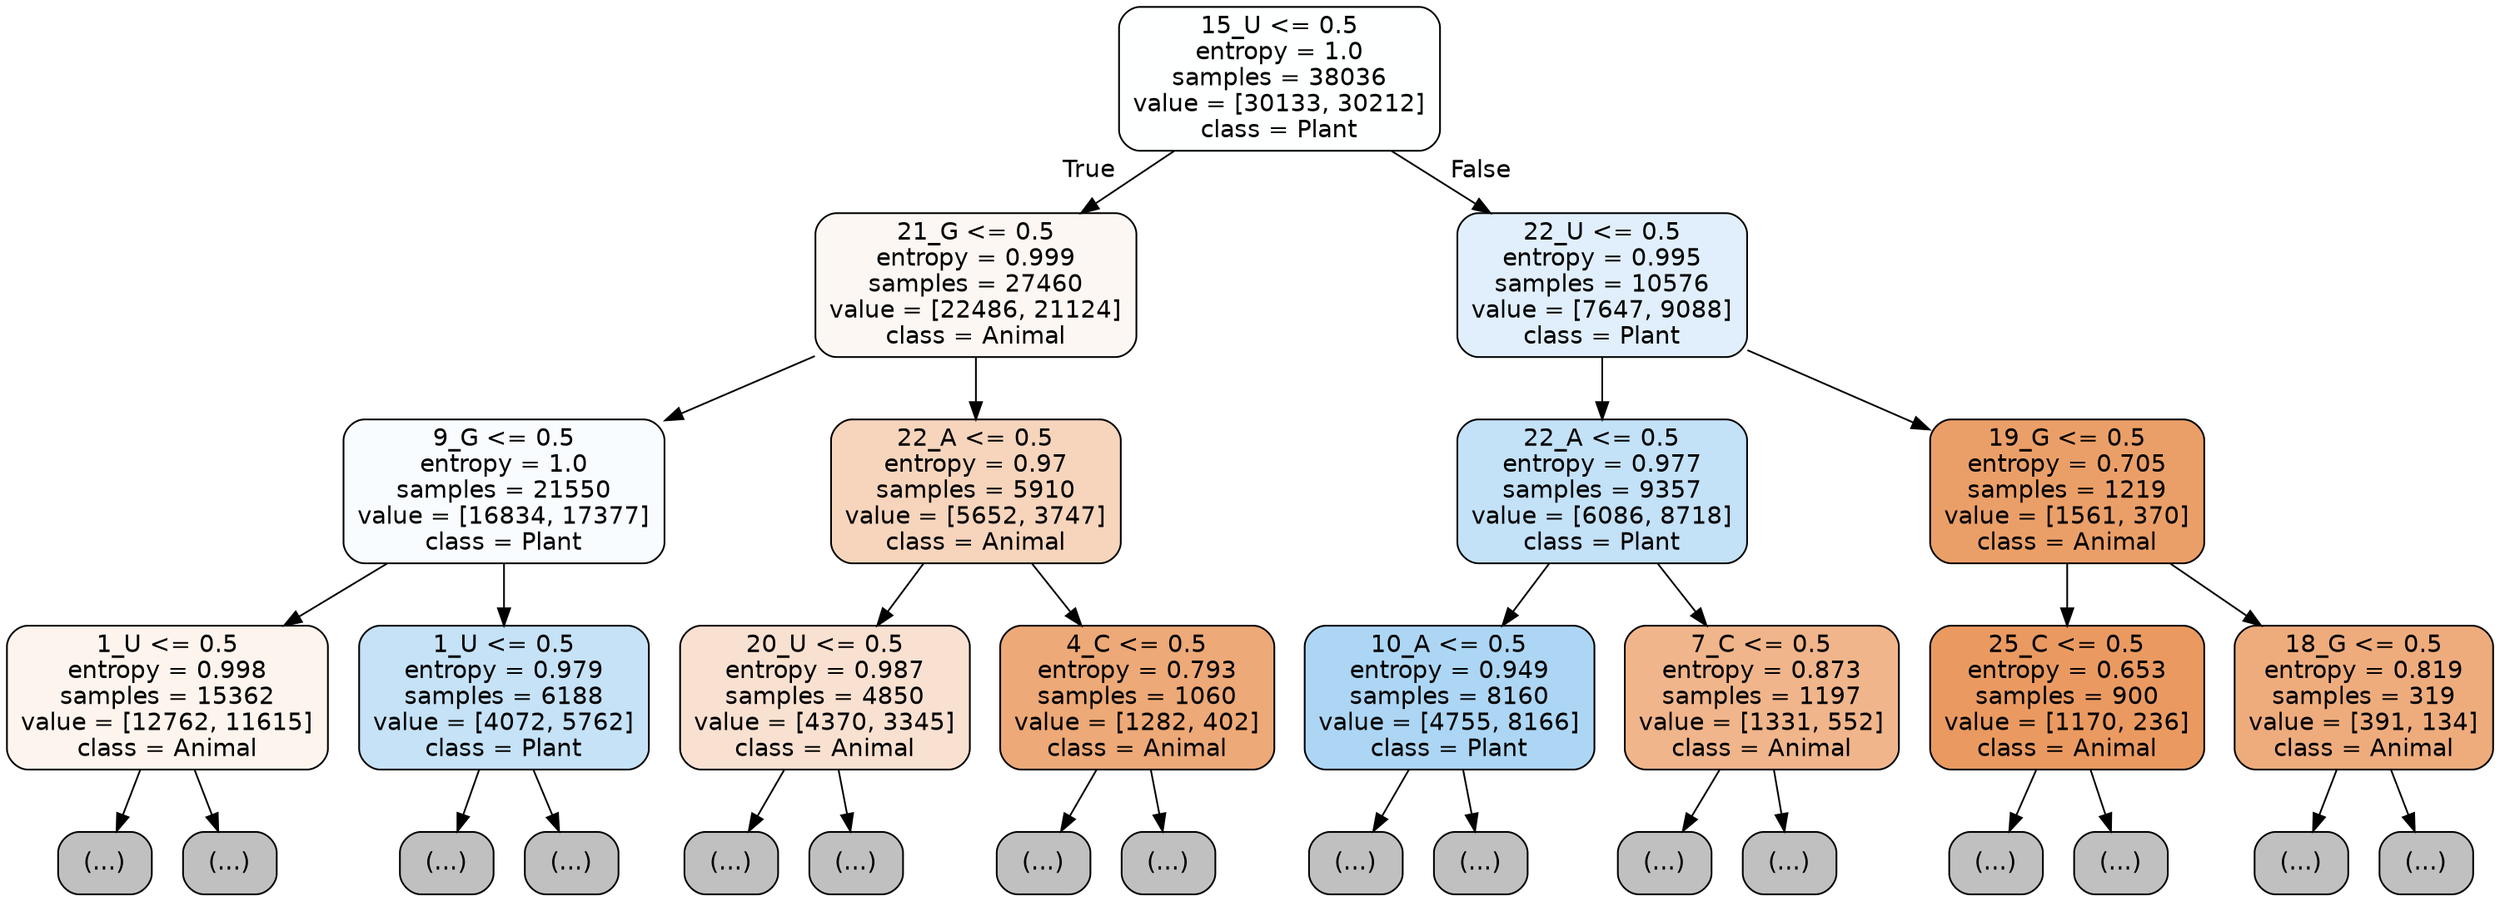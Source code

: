 digraph Tree {
node [shape=box, style="filled, rounded", color="black", fontname="helvetica"] ;
edge [fontname="helvetica"] ;
0 [label="15_U <= 0.5\nentropy = 1.0\nsamples = 38036\nvalue = [30133, 30212]\nclass = Plant", fillcolor="#feffff"] ;
1 [label="21_G <= 0.5\nentropy = 0.999\nsamples = 27460\nvalue = [22486, 21124]\nclass = Animal", fillcolor="#fdf7f3"] ;
0 -> 1 [labeldistance=2.5, labelangle=45, headlabel="True"] ;
2 [label="9_G <= 0.5\nentropy = 1.0\nsamples = 21550\nvalue = [16834, 17377]\nclass = Plant", fillcolor="#f9fcfe"] ;
1 -> 2 ;
3 [label="1_U <= 0.5\nentropy = 0.998\nsamples = 15362\nvalue = [12762, 11615]\nclass = Animal", fillcolor="#fdf4ed"] ;
2 -> 3 ;
4 [label="(...)", fillcolor="#C0C0C0"] ;
3 -> 4 ;
4103 [label="(...)", fillcolor="#C0C0C0"] ;
3 -> 4103 ;
7136 [label="1_U <= 0.5\nentropy = 0.979\nsamples = 6188\nvalue = [4072, 5762]\nclass = Plant", fillcolor="#c5e2f7"] ;
2 -> 7136 ;
7137 [label="(...)", fillcolor="#C0C0C0"] ;
7136 -> 7137 ;
8532 [label="(...)", fillcolor="#C0C0C0"] ;
7136 -> 8532 ;
9629 [label="22_A <= 0.5\nentropy = 0.97\nsamples = 5910\nvalue = [5652, 3747]\nclass = Animal", fillcolor="#f6d5bc"] ;
1 -> 9629 ;
9630 [label="20_U <= 0.5\nentropy = 0.987\nsamples = 4850\nvalue = [4370, 3345]\nclass = Animal", fillcolor="#f9e1d1"] ;
9629 -> 9630 ;
9631 [label="(...)", fillcolor="#C0C0C0"] ;
9630 -> 9631 ;
11246 [label="(...)", fillcolor="#C0C0C0"] ;
9630 -> 11246 ;
11979 [label="4_C <= 0.5\nentropy = 0.793\nsamples = 1060\nvalue = [1282, 402]\nclass = Animal", fillcolor="#eda977"] ;
9629 -> 11979 ;
11980 [label="(...)", fillcolor="#C0C0C0"] ;
11979 -> 11980 ;
12309 [label="(...)", fillcolor="#C0C0C0"] ;
11979 -> 12309 ;
12442 [label="22_U <= 0.5\nentropy = 0.995\nsamples = 10576\nvalue = [7647, 9088]\nclass = Plant", fillcolor="#e0effb"] ;
0 -> 12442 [labeldistance=2.5, labelangle=-45, headlabel="False"] ;
12443 [label="22_A <= 0.5\nentropy = 0.977\nsamples = 9357\nvalue = [6086, 8718]\nclass = Plant", fillcolor="#c3e1f7"] ;
12442 -> 12443 ;
12444 [label="10_A <= 0.5\nentropy = 0.949\nsamples = 8160\nvalue = [4755, 8166]\nclass = Plant", fillcolor="#acd6f4"] ;
12443 -> 12444 ;
12445 [label="(...)", fillcolor="#C0C0C0"] ;
12444 -> 12445 ;
14968 [label="(...)", fillcolor="#C0C0C0"] ;
12444 -> 14968 ;
15785 [label="7_C <= 0.5\nentropy = 0.873\nsamples = 1197\nvalue = [1331, 552]\nclass = Animal", fillcolor="#f0b58b"] ;
12443 -> 15785 ;
15786 [label="(...)", fillcolor="#C0C0C0"] ;
15785 -> 15786 ;
16201 [label="(...)", fillcolor="#C0C0C0"] ;
15785 -> 16201 ;
16298 [label="19_G <= 0.5\nentropy = 0.705\nsamples = 1219\nvalue = [1561, 370]\nclass = Animal", fillcolor="#eb9f68"] ;
12442 -> 16298 ;
16299 [label="25_C <= 0.5\nentropy = 0.653\nsamples = 900\nvalue = [1170, 236]\nclass = Animal", fillcolor="#ea9a61"] ;
16298 -> 16299 ;
16300 [label="(...)", fillcolor="#C0C0C0"] ;
16299 -> 16300 ;
16687 [label="(...)", fillcolor="#C0C0C0"] ;
16299 -> 16687 ;
16688 [label="18_G <= 0.5\nentropy = 0.819\nsamples = 319\nvalue = [391, 134]\nclass = Animal", fillcolor="#eeac7d"] ;
16298 -> 16688 ;
16689 [label="(...)", fillcolor="#C0C0C0"] ;
16688 -> 16689 ;
16800 [label="(...)", fillcolor="#C0C0C0"] ;
16688 -> 16800 ;
}